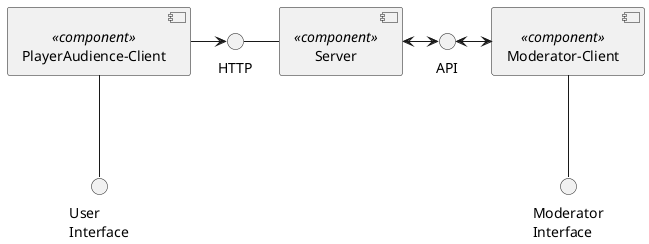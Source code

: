 @startuml
() "HTTP" as http
() "API" as api
() "User\nInterface" as ui
() "Moderator\nInterface" as mi
[PlayerAudience-Client] <<component>> as AuCl
[Server] <<component>> as SeCl
[Moderator-Client] <<component>> as StPlCl

ui -up- AuCl
http - SeCl
AuCl -> http
api <-> StPlCl
SeCl <-> api
mi -up- StPlCl

@enduml